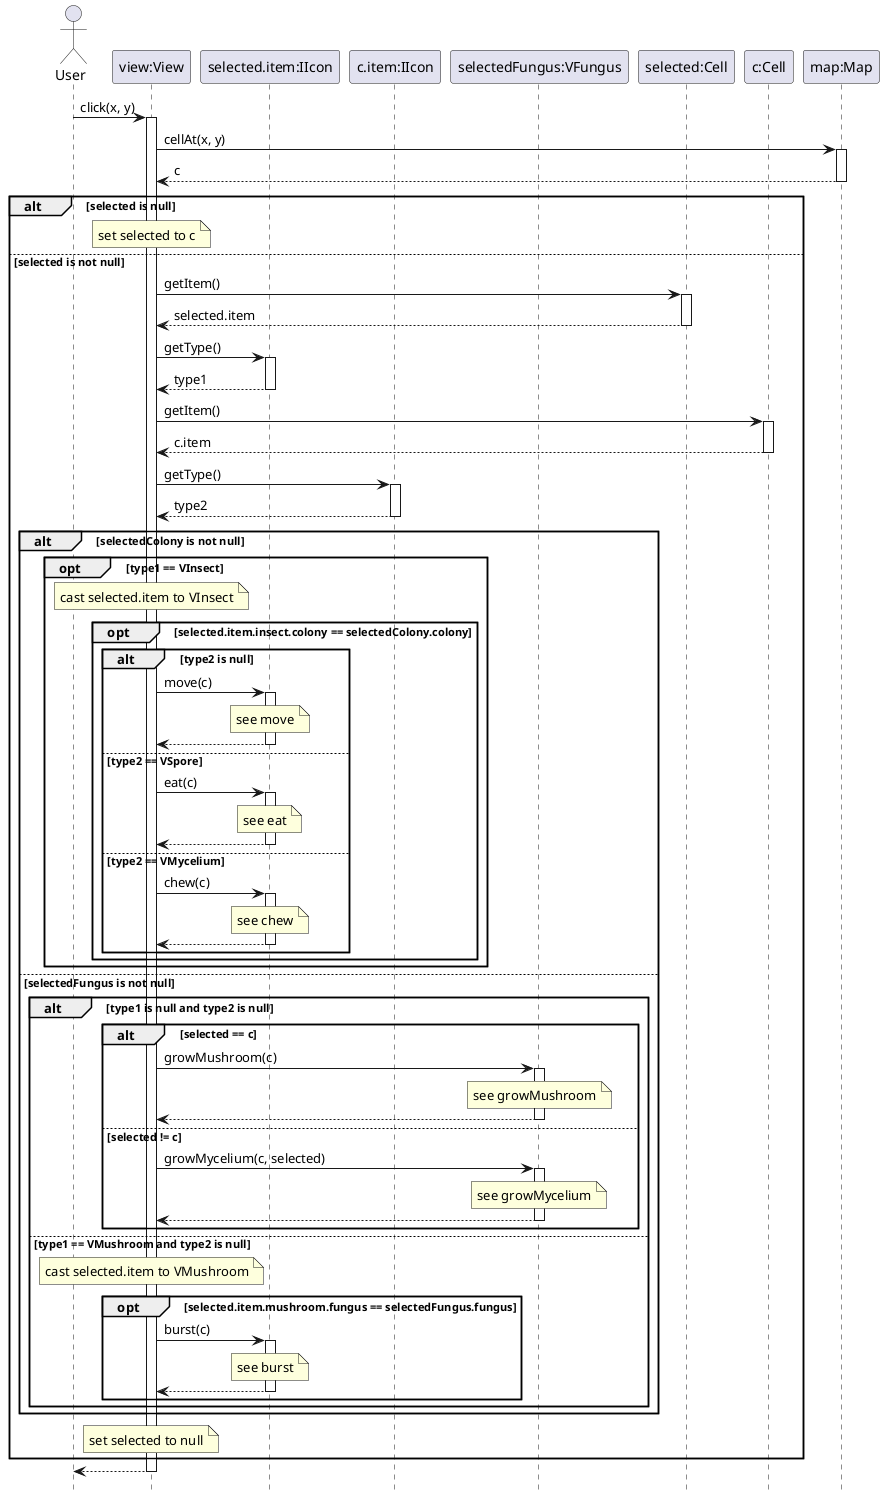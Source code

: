 @startuml click
hide footbox


actor User 
participant "view:View" as view
participant "selected.item:IIcon" as selectedItem
participant "c.item:IIcon" as cItem
participant "selectedFungus:VFungus" as selectedFungus
participant "selected:Cell" as selected
participant "c:Cell" as c
participant "map:Map" as map

'TODO add notifyUser when nothing happens

'TODO ez a hívás honnan jön?
User -> view : click(x, y)
activate view
view -> map : cellAt(x, y)
activate map
return c
alt selected is null
    note over view : set selected to c
else selected is not null
    view -> selected : getItem()
    activate selected
    return selected.item
    view -> selectedItem : getType()
    activate selectedItem
    return type1
    view -> c : getItem()
    activate c
    return c.item
    view -> cItem : getType()
    activate cItem
    return type2
    alt selectedColony is not null
        opt type1 == VInsect
            note over view : cast selected.item to VInsect 
            ' itt néhány hívást lespóroltam, de be lehet rakni ha muszáj
            opt selected.item.insect.colony == selectedColony.colony
                alt type2 is null
                    view -> selectedItem : move(c)
                    activate selectedItem
                    note over selectedItem : see move
                    return
                else type2 == VSpore
                    view -> selectedItem : eat(c)
                    activate selectedItem
                    note over selectedItem : see eat
                    return
                else type2 == VMycelium
                    view -> selectedItem : chew(c)
                    activate selectedItem
                    note over selectedItem : see chew
                    return
                end
            end
        end
    else selectedFungus is not null
        alt type1 is null and type2 is null
            alt selected == c
                view -> selectedFungus : growMushroom(c)
                activate selectedFungus
                note over selectedFungus : see growMushroom
                return
            else selected != c
                view -> selectedFungus : growMycelium(c, selected)
                activate selectedFungus
                note over selectedFungus : see growMycelium
                return
            end
        else type1 == VMushroom and type2 is null
            note over view : cast selected.item to VMushroom
            opt selected.item.mushroom.fungus == selectedFungus.fungus
                view -> selectedItem : burst(c)
                activate selectedItem
                note over selectedItem : see burst
                return
            end
        end
    end
    note over view : set selected to null
end
return
@enduml